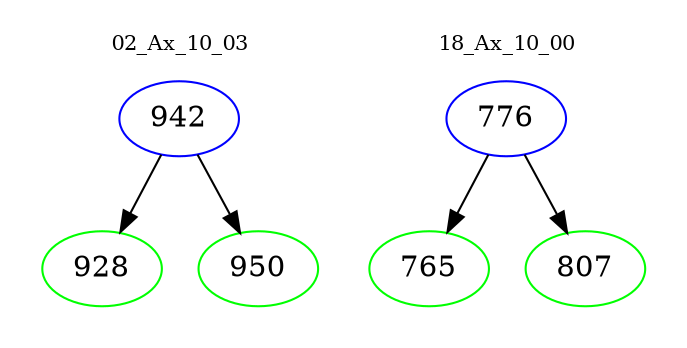 digraph{
subgraph cluster_0 {
color = white
label = "02_Ax_10_03";
fontsize=10;
T0_942 [label="942", color="blue"]
T0_942 -> T0_928 [color="black"]
T0_928 [label="928", color="green"]
T0_942 -> T0_950 [color="black"]
T0_950 [label="950", color="green"]
}
subgraph cluster_1 {
color = white
label = "18_Ax_10_00";
fontsize=10;
T1_776 [label="776", color="blue"]
T1_776 -> T1_765 [color="black"]
T1_765 [label="765", color="green"]
T1_776 -> T1_807 [color="black"]
T1_807 [label="807", color="green"]
}
}
